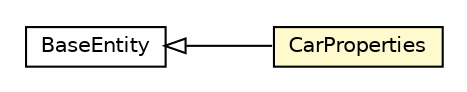 #!/usr/local/bin/dot
#
# Class diagram 
# Generated by UMLGraph version R5_6-24-gf6e263 (http://www.umlgraph.org/)
#

digraph G {
	edge [fontname="Helvetica",fontsize=10,labelfontname="Helvetica",labelfontsize=10];
	node [fontname="Helvetica",fontsize=10,shape=plaintext];
	nodesep=0.25;
	ranksep=0.5;
	rankdir=LR;
	// com.gwtplatform.carstore.server.dao.domain.CarProperties
	c114823 [label=<<table title="com.gwtplatform.carstore.server.dao.domain.CarProperties" border="0" cellborder="1" cellspacing="0" cellpadding="2" port="p" bgcolor="lemonChiffon" href="./CarProperties.html">
		<tr><td><table border="0" cellspacing="0" cellpadding="1">
<tr><td align="center" balign="center"> CarProperties </td></tr>
		</table></td></tr>
		</table>>, URL="./CarProperties.html", fontname="Helvetica", fontcolor="black", fontsize=10.0];
	// com.gwtplatform.carstore.shared.dto.BaseEntity
	c114854 [label=<<table title="com.gwtplatform.carstore.shared.dto.BaseEntity" border="0" cellborder="1" cellspacing="0" cellpadding="2" port="p" href="../../../shared/dto/BaseEntity.html">
		<tr><td><table border="0" cellspacing="0" cellpadding="1">
<tr><td align="center" balign="center"> BaseEntity </td></tr>
		</table></td></tr>
		</table>>, URL="../../../shared/dto/BaseEntity.html", fontname="Helvetica", fontcolor="black", fontsize=10.0];
	//com.gwtplatform.carstore.server.dao.domain.CarProperties extends com.gwtplatform.carstore.shared.dto.BaseEntity
	c114854:p -> c114823:p [dir=back,arrowtail=empty];
}


